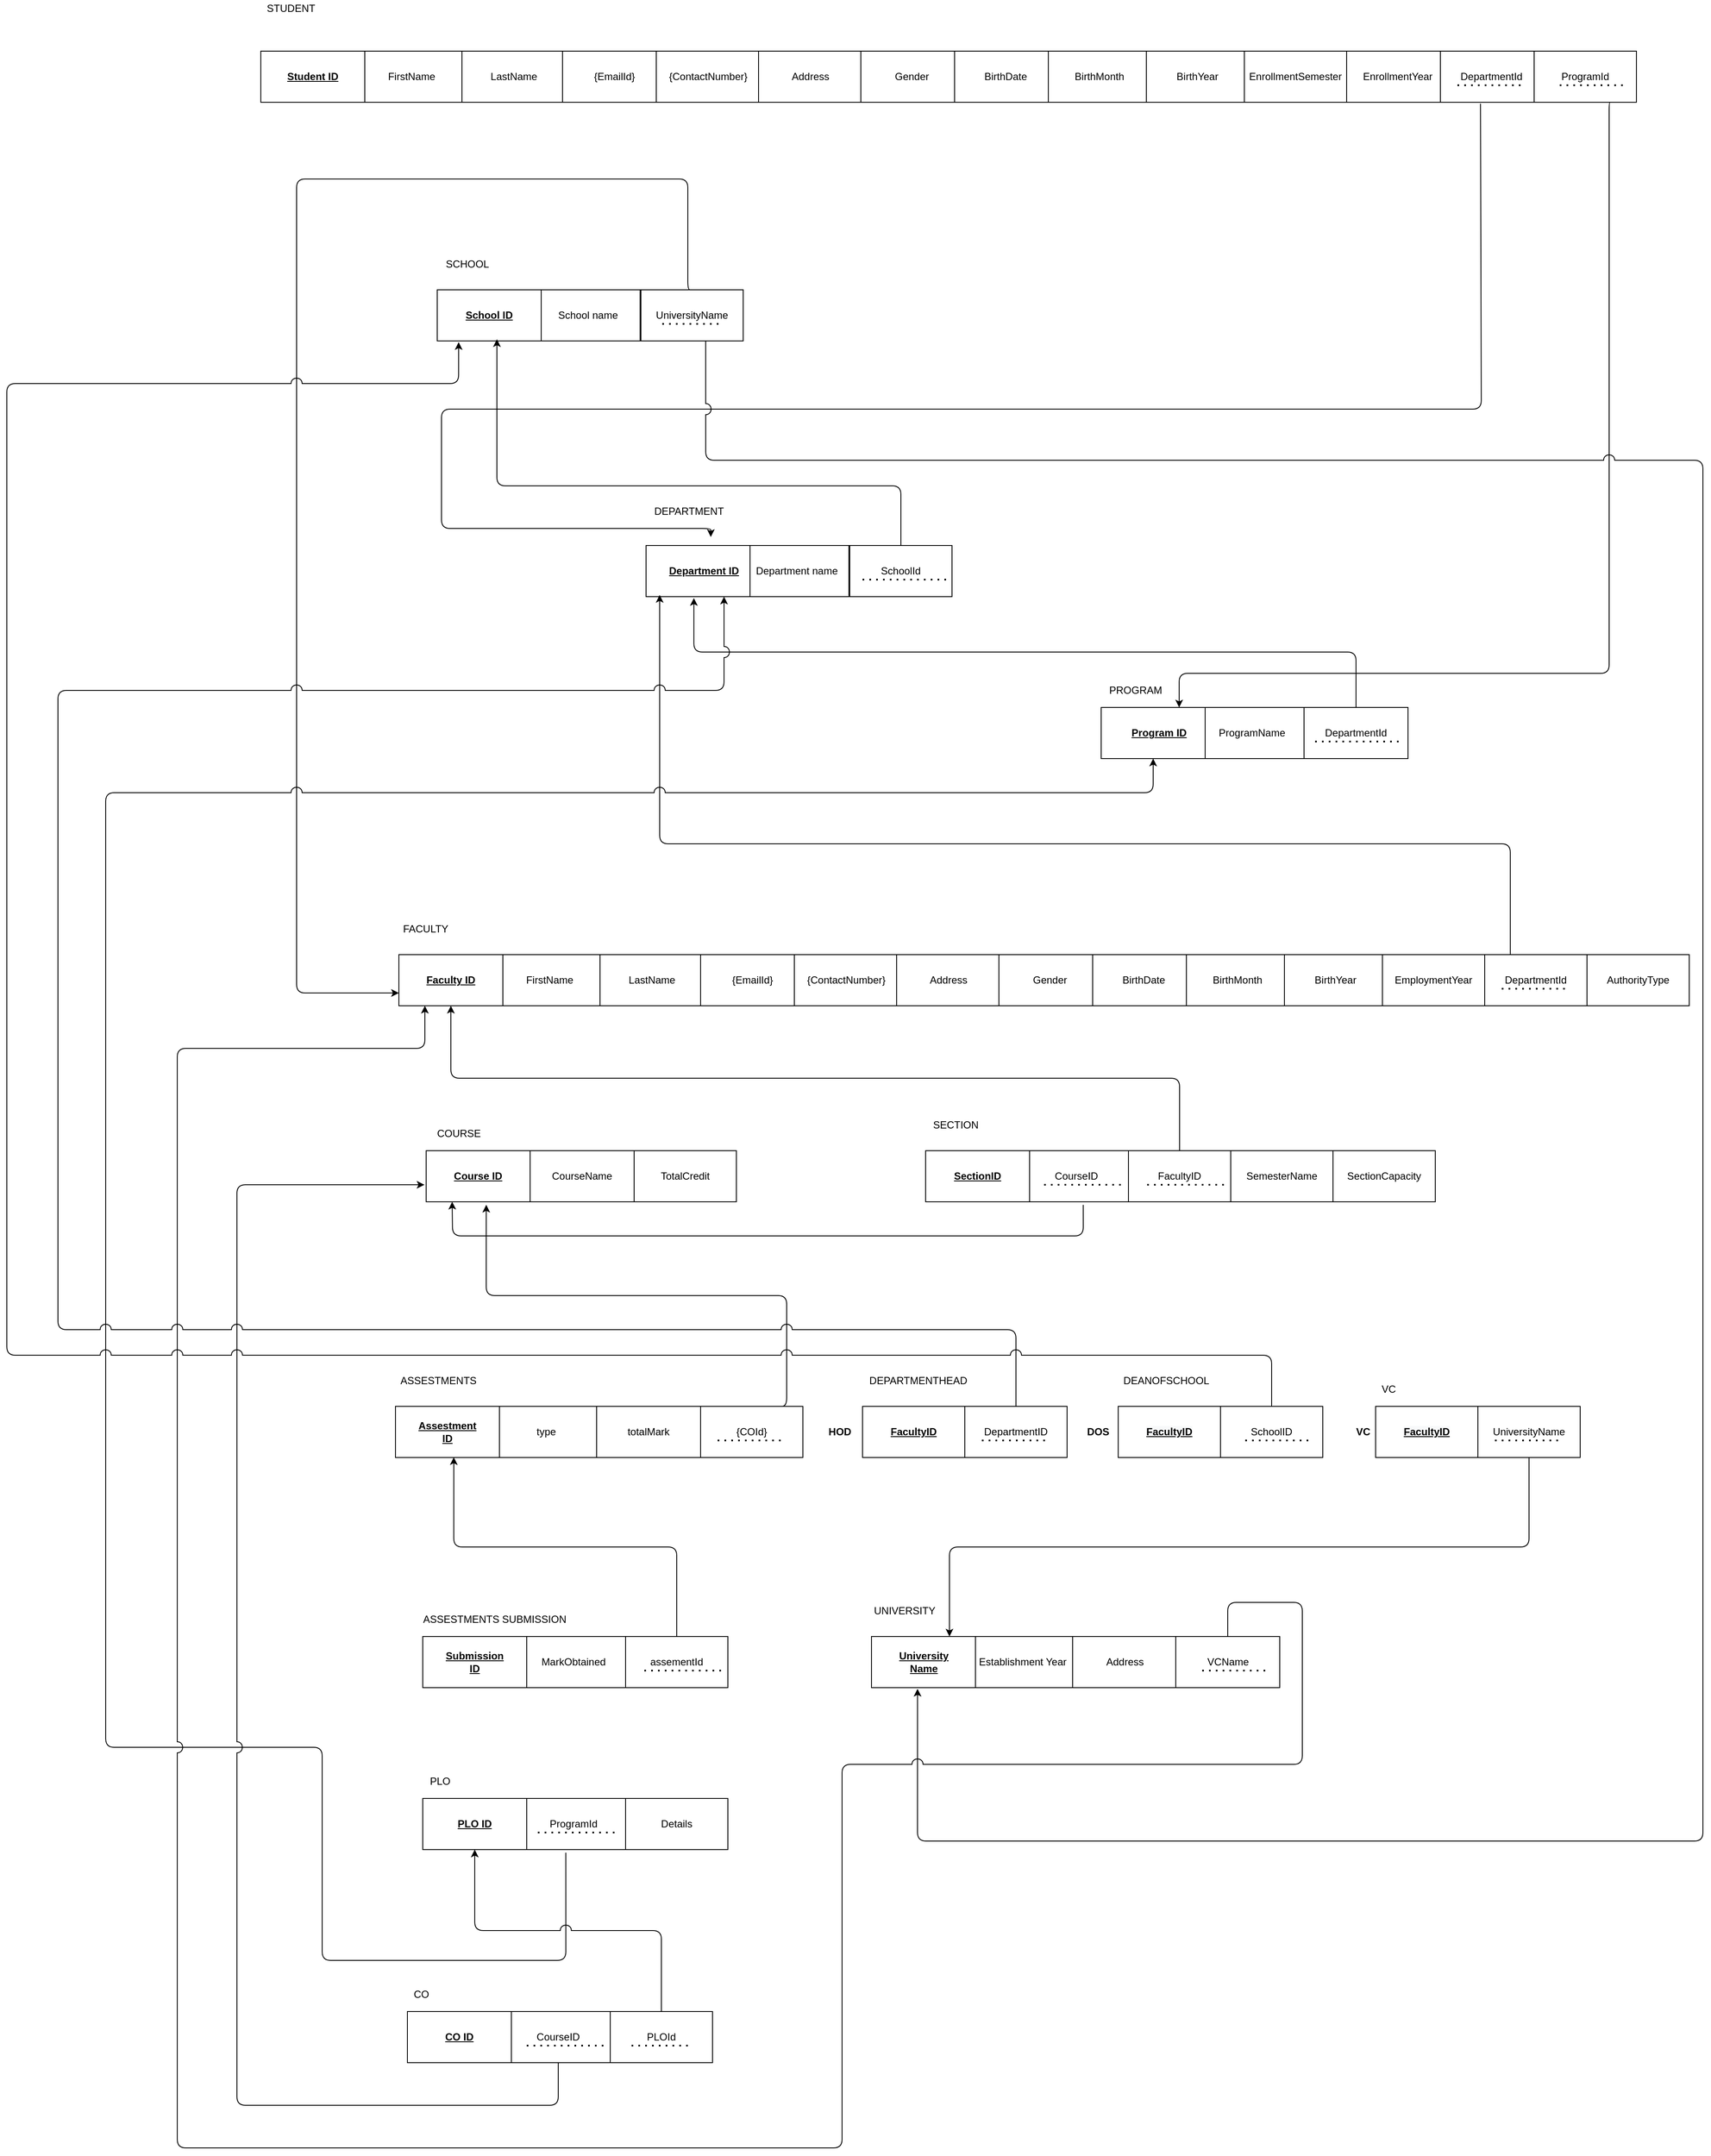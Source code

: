 <mxfile version="14.5.1" type="device"><diagram id="TLqkHAQ5XNs-BFpnqTvc" name="Page-1"><mxGraphModel dx="3694" dy="1644" grid="1" gridSize="10" guides="1" tooltips="1" connect="1" arrows="1" fold="1" page="1" pageScale="1" pageWidth="850" pageHeight="1100" math="0" shadow="0"><root><mxCell id="0"/><mxCell id="1" parent="0"/><mxCell id="iAF2rdNjsyLF4VbZeckE-56" value="" style="edgeStyle=orthogonalEdgeStyle;rounded=1;orthogonalLoop=1;jettySize=auto;html=1;" parent="1" edge="1"><mxGeometry relative="1" as="geometry"><mxPoint x="350" y="560" as="sourcePoint"/></mxGeometry></mxCell><mxCell id="iAF2rdNjsyLF4VbZeckE-72" value="STUDENT" style="text;html=1;align=center;verticalAlign=middle;resizable=0;points=[];autosize=1;strokeColor=none;" parent="1" vertex="1"><mxGeometry x="-82" y="290" width="70" height="20" as="geometry"/></mxCell><mxCell id="iAF2rdNjsyLF4VbZeckE-84" value="FirstName" style="rounded=0;whiteSpace=wrap;html=1;" parent="1" vertex="1"><mxGeometry x="34" y="350" width="122" height="60" as="geometry"/></mxCell><mxCell id="iAF2rdNjsyLF4VbZeckE-85" value="" style="rounded=0;whiteSpace=wrap;html=1;" parent="1" vertex="1"><mxGeometry x="-82" y="350" width="122" height="60" as="geometry"/></mxCell><mxCell id="iAF2rdNjsyLF4VbZeckE-86" value="LastName" style="rounded=0;whiteSpace=wrap;html=1;" parent="1" vertex="1"><mxGeometry x="154" y="350" width="122" height="60" as="geometry"/></mxCell><mxCell id="iAF2rdNjsyLF4VbZeckE-87" value="&lt;b&gt;&lt;u&gt;Student ID&lt;/u&gt;&lt;/b&gt;" style="text;html=1;strokeColor=none;fillColor=none;align=center;verticalAlign=middle;whiteSpace=wrap;rounded=0;" parent="1" vertex="1"><mxGeometry x="-56" y="370" width="70" height="20" as="geometry"/></mxCell><mxCell id="iAF2rdNjsyLF4VbZeckE-88" value="{EmailId}" style="whiteSpace=wrap;html=1;" parent="1" vertex="1"><mxGeometry x="272" y="350" width="122" height="60" as="geometry"/></mxCell><mxCell id="iAF2rdNjsyLF4VbZeckE-89" value="{ContactNumber}" style="whiteSpace=wrap;html=1;" parent="1" vertex="1"><mxGeometry x="382" y="350" width="122" height="60" as="geometry"/></mxCell><mxCell id="iAF2rdNjsyLF4VbZeckE-90" value="Address" style="whiteSpace=wrap;html=1;" parent="1" vertex="1"><mxGeometry x="502" y="350" width="122" height="60" as="geometry"/></mxCell><mxCell id="iAF2rdNjsyLF4VbZeckE-91" value="Gender" style="whiteSpace=wrap;html=1;" parent="1" vertex="1"><mxGeometry x="622" y="350" width="120" height="60" as="geometry"/></mxCell><mxCell id="iAF2rdNjsyLF4VbZeckE-92" value="BirthDate" style="whiteSpace=wrap;html=1;" parent="1" vertex="1"><mxGeometry x="732" y="350" width="120" height="60" as="geometry"/></mxCell><mxCell id="iAF2rdNjsyLF4VbZeckE-93" value="BirthMonth" style="whiteSpace=wrap;html=1;" parent="1" vertex="1"><mxGeometry x="842" y="350" width="120" height="60" as="geometry"/></mxCell><mxCell id="iAF2rdNjsyLF4VbZeckE-94" value="BirthYear" style="whiteSpace=wrap;html=1;" parent="1" vertex="1"><mxGeometry x="957" y="350" width="120" height="60" as="geometry"/></mxCell><mxCell id="iAF2rdNjsyLF4VbZeckE-95" value="EnrollmentSemester" style="whiteSpace=wrap;html=1;" parent="1" vertex="1"><mxGeometry x="1072" y="350" width="120" height="60" as="geometry"/></mxCell><mxCell id="iAF2rdNjsyLF4VbZeckE-96" value="" style="edgeStyle=orthogonalEdgeStyle;rounded=1;orthogonalLoop=1;jettySize=auto;html=1;" parent="1" source="iAF2rdNjsyLF4VbZeckE-97" edge="1"><mxGeometry relative="1" as="geometry"><mxPoint x="1532.0" y="380" as="targetPoint"/></mxGeometry></mxCell><mxCell id="iAF2rdNjsyLF4VbZeckE-97" value="EnrollmentYear" style="whiteSpace=wrap;html=1;" parent="1" vertex="1"><mxGeometry x="1192" y="350" width="120" height="60" as="geometry"/></mxCell><mxCell id="iAF2rdNjsyLF4VbZeckE-131" style="edgeStyle=orthogonalEdgeStyle;rounded=1;orthogonalLoop=1;jettySize=auto;html=1;entryX=0.76;entryY=2;entryDx=0;entryDy=0;entryPerimeter=0;exitX=0.392;exitY=1.027;exitDx=0;exitDy=0;exitPerimeter=0;" parent="1" source="iAF2rdNjsyLF4VbZeckE-98" target="iAF2rdNjsyLF4VbZeckE-118" edge="1"><mxGeometry relative="1" as="geometry"><Array as="points"><mxPoint x="1350" y="770"/><mxPoint x="130" y="770"/><mxPoint x="130" y="910"/><mxPoint x="446" y="910"/></Array><mxPoint x="1350" y="460" as="sourcePoint"/></mxGeometry></mxCell><mxCell id="iAF2rdNjsyLF4VbZeckE-98" value="DepartmentId" style="whiteSpace=wrap;html=1;" parent="1" vertex="1"><mxGeometry x="1302" y="350" width="120" height="60" as="geometry"/></mxCell><mxCell id="iAF2rdNjsyLF4VbZeckE-99" value="" style="endArrow=none;dashed=1;html=1;dashPattern=1 3;strokeWidth=2;" parent="1" edge="1"><mxGeometry width="50" height="50" relative="1" as="geometry"><mxPoint x="1322" y="390" as="sourcePoint"/><mxPoint x="1402" y="390" as="targetPoint"/><Array as="points"><mxPoint x="1392" y="390"/></Array></mxGeometry></mxCell><mxCell id="iAF2rdNjsyLF4VbZeckE-132" style="edgeStyle=orthogonalEdgeStyle;rounded=1;orthogonalLoop=1;jettySize=auto;html=1;exitX=0.75;exitY=1;exitDx=0;exitDy=0;entryX=0.75;entryY=0;entryDx=0;entryDy=0;jumpStyle=arc;jumpSize=13;" parent="1" source="iAF2rdNjsyLF4VbZeckE-100" target="iAF2rdNjsyLF4VbZeckE-123" edge="1"><mxGeometry relative="1" as="geometry"><mxPoint x="650" y="1140" as="targetPoint"/><Array as="points"><mxPoint x="1500" y="410"/><mxPoint x="1500" y="1080"/><mxPoint x="996" y="1080"/></Array></mxGeometry></mxCell><mxCell id="iAF2rdNjsyLF4VbZeckE-100" value="ProgramId" style="whiteSpace=wrap;html=1;" parent="1" vertex="1"><mxGeometry x="1412" y="350" width="120" height="60" as="geometry"/></mxCell><mxCell id="iAF2rdNjsyLF4VbZeckE-101" value="" style="endArrow=none;dashed=1;html=1;dashPattern=1 3;strokeWidth=2;" parent="1" edge="1"><mxGeometry width="50" height="50" relative="1" as="geometry"><mxPoint x="1442" y="390" as="sourcePoint"/><mxPoint x="1522" y="390" as="targetPoint"/></mxGeometry></mxCell><mxCell id="iAF2rdNjsyLF4VbZeckE-103" value="SCHOOL" style="text;html=1;align=center;verticalAlign=middle;resizable=0;points=[];autosize=1;strokeColor=none;" parent="1" vertex="1"><mxGeometry x="125" y="590" width="70" height="20" as="geometry"/></mxCell><mxCell id="iAF2rdNjsyLF4VbZeckE-104" value="School name" style="rounded=0;whiteSpace=wrap;html=1;" parent="1" vertex="1"><mxGeometry x="241" y="630" width="122" height="60" as="geometry"/></mxCell><mxCell id="iAF2rdNjsyLF4VbZeckE-105" value="" style="rounded=0;whiteSpace=wrap;html=1;" parent="1" vertex="1"><mxGeometry x="125" y="630" width="122" height="60" as="geometry"/></mxCell><mxCell id="iAF2rdNjsyLF4VbZeckE-106" value="&lt;u&gt;&lt;b&gt;School ID&lt;br&gt;&lt;/b&gt;&lt;/u&gt;" style="text;html=1;strokeColor=none;fillColor=none;align=center;verticalAlign=middle;whiteSpace=wrap;rounded=0;" parent="1" vertex="1"><mxGeometry x="151" y="650" width="70" height="20" as="geometry"/></mxCell><mxCell id="iAF2rdNjsyLF4VbZeckE-154" style="edgeStyle=orthogonalEdgeStyle;rounded=1;jumpStyle=arc;jumpSize=13;orthogonalLoop=1;jettySize=auto;html=1;exitX=0.5;exitY=0;exitDx=0;exitDy=0;entryX=0;entryY=0.75;entryDx=0;entryDy=0;" parent="1" source="iAF2rdNjsyLF4VbZeckE-108" target="iAF2rdNjsyLF4VbZeckE-135" edge="1"><mxGeometry relative="1" as="geometry"><mxPoint x="-170" y="1460" as="targetPoint"/><Array as="points"><mxPoint x="419" y="630"/><mxPoint x="419" y="500"/><mxPoint x="-40" y="500"/><mxPoint x="-40" y="1455"/></Array><mxPoint x="419" y="810" as="sourcePoint"/></mxGeometry></mxCell><mxCell id="iAF2rdNjsyLF4VbZeckE-242" style="edgeStyle=orthogonalEdgeStyle;rounded=1;jumpStyle=arc;jumpSize=13;orthogonalLoop=1;jettySize=auto;html=1;exitX=0.633;exitY=1;exitDx=0;exitDy=0;entryX=0.443;entryY=1.023;entryDx=0;entryDy=0;exitPerimeter=0;entryPerimeter=0;" parent="1" source="iAF2rdNjsyLF4VbZeckE-108" target="iAF2rdNjsyLF4VbZeckE-230" edge="1"><mxGeometry relative="1" as="geometry"><mxPoint x="1650" y="3750" as="targetPoint"/><Array as="points"><mxPoint x="440" y="830"/><mxPoint x="1610" y="830"/><mxPoint x="1610" y="2450"/><mxPoint x="689" y="2450"/></Array></mxGeometry></mxCell><mxCell id="iAF2rdNjsyLF4VbZeckE-108" value="UniversityName" style="whiteSpace=wrap;html=1;" parent="1" vertex="1"><mxGeometry x="364" y="630" width="120" height="60" as="geometry"/></mxCell><mxCell id="iAF2rdNjsyLF4VbZeckE-111" value="Department name" style="rounded=0;whiteSpace=wrap;html=1;" parent="1" vertex="1"><mxGeometry x="486" y="930" width="122" height="60" as="geometry"/></mxCell><mxCell id="iAF2rdNjsyLF4VbZeckE-112" value="" style="rounded=0;whiteSpace=wrap;html=1;" parent="1" vertex="1"><mxGeometry x="370" y="930" width="122" height="60" as="geometry"/></mxCell><mxCell id="iAF2rdNjsyLF4VbZeckE-113" value="&lt;u&gt;&lt;b&gt;Department ID&lt;br&gt;&lt;/b&gt;&lt;/u&gt;" style="text;html=1;strokeColor=none;fillColor=none;align=center;verticalAlign=middle;whiteSpace=wrap;rounded=0;" parent="1" vertex="1"><mxGeometry x="396" y="950" width="84" height="20" as="geometry"/></mxCell><mxCell id="iAF2rdNjsyLF4VbZeckE-121" style="edgeStyle=orthogonalEdgeStyle;rounded=1;orthogonalLoop=1;jettySize=auto;html=1;exitX=0.5;exitY=0;exitDx=0;exitDy=0;entryX=0.574;entryY=0.967;entryDx=0;entryDy=0;entryPerimeter=0;" parent="1" source="iAF2rdNjsyLF4VbZeckE-115" target="iAF2rdNjsyLF4VbZeckE-105" edge="1"><mxGeometry relative="1" as="geometry"><Array as="points"><mxPoint x="669" y="860"/><mxPoint x="195" y="860"/></Array></mxGeometry></mxCell><mxCell id="iAF2rdNjsyLF4VbZeckE-115" value="SchoolId" style="whiteSpace=wrap;html=1;" parent="1" vertex="1"><mxGeometry x="609" y="930" width="120" height="60" as="geometry"/></mxCell><mxCell id="iAF2rdNjsyLF4VbZeckE-117" value="" style="endArrow=none;dashed=1;html=1;dashPattern=1 3;strokeWidth=2;" parent="1" edge="1"><mxGeometry width="50" height="50" relative="1" as="geometry"><mxPoint x="624" y="970" as="sourcePoint"/><mxPoint x="724" y="970" as="targetPoint"/><Array as="points"><mxPoint x="674" y="970"/></Array></mxGeometry></mxCell><mxCell id="iAF2rdNjsyLF4VbZeckE-118" value="DEPARTMENT" style="text;html=1;align=center;verticalAlign=middle;resizable=0;points=[];autosize=1;strokeColor=none;" parent="1" vertex="1"><mxGeometry x="370" y="880" width="100" height="20" as="geometry"/></mxCell><mxCell id="iAF2rdNjsyLF4VbZeckE-122" value="ProgramName" style="rounded=0;whiteSpace=wrap;html=1;" parent="1" vertex="1"><mxGeometry x="1020" y="1120" width="122" height="60" as="geometry"/></mxCell><mxCell id="iAF2rdNjsyLF4VbZeckE-123" value="" style="rounded=0;whiteSpace=wrap;html=1;" parent="1" vertex="1"><mxGeometry x="904" y="1120" width="122" height="60" as="geometry"/></mxCell><mxCell id="iAF2rdNjsyLF4VbZeckE-124" value="&lt;u&gt;&lt;b&gt;Program ID&lt;br&gt;&lt;/b&gt;&lt;/u&gt;" style="text;html=1;strokeColor=none;fillColor=none;align=center;verticalAlign=middle;whiteSpace=wrap;rounded=0;" parent="1" vertex="1"><mxGeometry x="930" y="1140" width="84" height="20" as="geometry"/></mxCell><mxCell id="iAF2rdNjsyLF4VbZeckE-130" style="edgeStyle=orthogonalEdgeStyle;rounded=1;orthogonalLoop=1;jettySize=auto;html=1;exitX=0.5;exitY=0;exitDx=0;exitDy=0;entryX=0.46;entryY=1.028;entryDx=0;entryDy=0;entryPerimeter=0;" parent="1" source="iAF2rdNjsyLF4VbZeckE-125" target="iAF2rdNjsyLF4VbZeckE-112" edge="1"><mxGeometry relative="1" as="geometry"/></mxCell><mxCell id="iAF2rdNjsyLF4VbZeckE-125" value="DepartmentId" style="whiteSpace=wrap;html=1;" parent="1" vertex="1"><mxGeometry x="1142" y="1120" width="122" height="60" as="geometry"/></mxCell><mxCell id="iAF2rdNjsyLF4VbZeckE-126" value="" style="endArrow=none;dashed=1;html=1;dashPattern=1 3;strokeWidth=2;" parent="1" edge="1"><mxGeometry width="50" height="50" relative="1" as="geometry"><mxPoint x="1155" y="1160" as="sourcePoint"/><mxPoint x="1255" y="1160" as="targetPoint"/></mxGeometry></mxCell><mxCell id="iAF2rdNjsyLF4VbZeckE-127" value="PROGRAM" style="text;html=1;align=center;verticalAlign=middle;resizable=0;points=[];autosize=1;strokeColor=none;" parent="1" vertex="1"><mxGeometry x="904" y="1090" width="80" height="20" as="geometry"/></mxCell><mxCell id="iAF2rdNjsyLF4VbZeckE-133" value="FACULTY" style="text;html=1;align=center;verticalAlign=middle;resizable=0;points=[];autosize=1;strokeColor=none;" parent="1" vertex="1"><mxGeometry x="76" y="1370" width="70" height="20" as="geometry"/></mxCell><mxCell id="iAF2rdNjsyLF4VbZeckE-134" value="FirstName" style="rounded=0;whiteSpace=wrap;html=1;" parent="1" vertex="1"><mxGeometry x="196" y="1410" width="122" height="60" as="geometry"/></mxCell><mxCell id="iAF2rdNjsyLF4VbZeckE-135" value="" style="rounded=0;whiteSpace=wrap;html=1;" parent="1" vertex="1"><mxGeometry x="80" y="1410" width="122" height="60" as="geometry"/></mxCell><mxCell id="iAF2rdNjsyLF4VbZeckE-136" value="LastName" style="rounded=0;whiteSpace=wrap;html=1;" parent="1" vertex="1"><mxGeometry x="316" y="1410" width="122" height="60" as="geometry"/></mxCell><mxCell id="iAF2rdNjsyLF4VbZeckE-137" value="&lt;b&gt;&lt;u&gt;Faculty ID&lt;/u&gt;&lt;/b&gt;" style="text;html=1;strokeColor=none;fillColor=none;align=center;verticalAlign=middle;whiteSpace=wrap;rounded=0;" parent="1" vertex="1"><mxGeometry x="106" y="1430" width="70" height="20" as="geometry"/></mxCell><mxCell id="iAF2rdNjsyLF4VbZeckE-138" value="{EmailId}" style="whiteSpace=wrap;html=1;" parent="1" vertex="1"><mxGeometry x="434" y="1410" width="122" height="60" as="geometry"/></mxCell><mxCell id="iAF2rdNjsyLF4VbZeckE-139" value="{ContactNumber}" style="whiteSpace=wrap;html=1;" parent="1" vertex="1"><mxGeometry x="544" y="1410" width="122" height="60" as="geometry"/></mxCell><mxCell id="iAF2rdNjsyLF4VbZeckE-140" value="Address" style="whiteSpace=wrap;html=1;" parent="1" vertex="1"><mxGeometry x="664" y="1410" width="122" height="60" as="geometry"/></mxCell><mxCell id="iAF2rdNjsyLF4VbZeckE-141" value="Gender" style="whiteSpace=wrap;html=1;" parent="1" vertex="1"><mxGeometry x="784" y="1410" width="120" height="60" as="geometry"/></mxCell><mxCell id="iAF2rdNjsyLF4VbZeckE-142" value="BirthDate" style="whiteSpace=wrap;html=1;" parent="1" vertex="1"><mxGeometry x="894" y="1410" width="120" height="60" as="geometry"/></mxCell><mxCell id="iAF2rdNjsyLF4VbZeckE-143" value="BirthMonth" style="whiteSpace=wrap;html=1;" parent="1" vertex="1"><mxGeometry x="1004" y="1410" width="120" height="60" as="geometry"/></mxCell><mxCell id="iAF2rdNjsyLF4VbZeckE-144" value="BirthYear" style="whiteSpace=wrap;html=1;" parent="1" vertex="1"><mxGeometry x="1119" y="1410" width="120" height="60" as="geometry"/></mxCell><mxCell id="iAF2rdNjsyLF4VbZeckE-145" value="EmploymentYear" style="whiteSpace=wrap;html=1;" parent="1" vertex="1"><mxGeometry x="1234" y="1410" width="120" height="60" as="geometry"/></mxCell><mxCell id="iAF2rdNjsyLF4VbZeckE-152" style="edgeStyle=orthogonalEdgeStyle;rounded=1;jumpStyle=arc;jumpSize=13;orthogonalLoop=1;jettySize=auto;html=1;exitX=0.25;exitY=0;exitDx=0;exitDy=0;entryX=0.131;entryY=0.967;entryDx=0;entryDy=0;entryPerimeter=0;" parent="1" source="iAF2rdNjsyLF4VbZeckE-148" target="iAF2rdNjsyLF4VbZeckE-112" edge="1"><mxGeometry relative="1" as="geometry"><mxPoint x="-30" y="1150" as="targetPoint"/><Array as="points"><mxPoint x="1384" y="1280"/><mxPoint x="386" y="1280"/></Array></mxGeometry></mxCell><mxCell id="iAF2rdNjsyLF4VbZeckE-148" value="DepartmentId" style="whiteSpace=wrap;html=1;" parent="1" vertex="1"><mxGeometry x="1354" y="1410" width="120" height="60" as="geometry"/></mxCell><mxCell id="iAF2rdNjsyLF4VbZeckE-151" value="" style="endArrow=none;dashed=1;html=1;dashPattern=1 3;strokeWidth=2;" parent="1" edge="1"><mxGeometry width="50" height="50" relative="1" as="geometry"><mxPoint x="1374" y="1450" as="sourcePoint"/><mxPoint x="1454" y="1450" as="targetPoint"/></mxGeometry></mxCell><mxCell id="iAF2rdNjsyLF4VbZeckE-155" value="COURSE" style="text;html=1;align=center;verticalAlign=middle;resizable=0;points=[];autosize=1;strokeColor=none;" parent="1" vertex="1"><mxGeometry x="115" y="1610" width="70" height="20" as="geometry"/></mxCell><mxCell id="iAF2rdNjsyLF4VbZeckE-157" value="" style="rounded=0;whiteSpace=wrap;html=1;" parent="1" vertex="1"><mxGeometry x="112" y="1640" width="122" height="60" as="geometry"/></mxCell><mxCell id="iAF2rdNjsyLF4VbZeckE-159" value="&lt;b&gt;&lt;u&gt;Course ID&lt;br&gt;&lt;/u&gt;&lt;/b&gt;" style="text;html=1;strokeColor=none;fillColor=none;align=center;verticalAlign=middle;whiteSpace=wrap;rounded=0;" parent="1" vertex="1"><mxGeometry x="138" y="1660" width="70" height="20" as="geometry"/></mxCell><mxCell id="iAF2rdNjsyLF4VbZeckE-160" value="CourseName" style="whiteSpace=wrap;html=1;" parent="1" vertex="1"><mxGeometry x="234" y="1640" width="122" height="60" as="geometry"/></mxCell><mxCell id="iAF2rdNjsyLF4VbZeckE-162" value="TotalCredit" style="whiteSpace=wrap;html=1;" parent="1" vertex="1"><mxGeometry x="356" y="1640" width="120" height="60" as="geometry"/></mxCell><mxCell id="iAF2rdNjsyLF4VbZeckE-174" value="ASSESTMENTS" style="text;html=1;align=center;verticalAlign=middle;resizable=0;points=[];autosize=1;strokeColor=none;" parent="1" vertex="1"><mxGeometry x="76" y="1900" width="100" height="20" as="geometry"/></mxCell><mxCell id="iAF2rdNjsyLF4VbZeckE-176" value="type" style="rounded=0;whiteSpace=wrap;html=1;" parent="1" vertex="1"><mxGeometry x="192" y="1940" width="122" height="60" as="geometry"/></mxCell><mxCell id="iAF2rdNjsyLF4VbZeckE-177" value="" style="rounded=0;whiteSpace=wrap;html=1;" parent="1" vertex="1"><mxGeometry x="76" y="1940" width="122" height="60" as="geometry"/></mxCell><mxCell id="iAF2rdNjsyLF4VbZeckE-178" value="totalMark" style="rounded=0;whiteSpace=wrap;html=1;" parent="1" vertex="1"><mxGeometry x="312" y="1940" width="122" height="60" as="geometry"/></mxCell><mxCell id="iAF2rdNjsyLF4VbZeckE-179" value="&lt;b&gt;&lt;u&gt;Assestment ID&lt;/u&gt;&lt;/b&gt;" style="text;html=1;strokeColor=none;fillColor=none;align=center;verticalAlign=middle;whiteSpace=wrap;rounded=0;" parent="1" vertex="1"><mxGeometry x="102" y="1960" width="70" height="20" as="geometry"/></mxCell><mxCell id="iAF2rdNjsyLF4VbZeckE-185" style="edgeStyle=orthogonalEdgeStyle;rounded=1;jumpStyle=arc;jumpSize=13;orthogonalLoop=1;jettySize=auto;html=1;exitX=0.75;exitY=0;exitDx=0;exitDy=0;entryX=0.578;entryY=1.059;entryDx=0;entryDy=0;entryPerimeter=0;" parent="1" source="iAF2rdNjsyLF4VbZeckE-181" target="iAF2rdNjsyLF4VbZeckE-157" edge="1"><mxGeometry relative="1" as="geometry"><mxPoint x="535.412" y="1770" as="targetPoint"/><Array as="points"><mxPoint x="535" y="1940"/><mxPoint x="535" y="1810"/><mxPoint x="183" y="1810"/></Array><mxPoint x="535" y="2180" as="sourcePoint"/></mxGeometry></mxCell><mxCell id="iAF2rdNjsyLF4VbZeckE-181" value="{COId}" style="whiteSpace=wrap;html=1;" parent="1" vertex="1"><mxGeometry x="434" y="1940" width="120" height="60" as="geometry"/></mxCell><mxCell id="iAF2rdNjsyLF4VbZeckE-182" value="" style="endArrow=none;dashed=1;html=1;dashPattern=1 3;strokeWidth=2;" parent="1" edge="1"><mxGeometry width="50" height="50" relative="1" as="geometry"><mxPoint x="454" y="1980" as="sourcePoint"/><mxPoint x="534" y="1980" as="targetPoint"/></mxGeometry></mxCell><mxCell id="iAF2rdNjsyLF4VbZeckE-186" value="ASSESTMENTS SUBMISSION" style="text;html=1;align=center;verticalAlign=middle;resizable=0;points=[];autosize=1;strokeColor=none;" parent="1" vertex="1"><mxGeometry x="102" y="2180" width="180" height="20" as="geometry"/></mxCell><mxCell id="iAF2rdNjsyLF4VbZeckE-187" value="MarkObtained" style="rounded=0;whiteSpace=wrap;html=1;" parent="1" vertex="1"><mxGeometry x="224" y="2210" width="122" height="60" as="geometry"/></mxCell><mxCell id="iAF2rdNjsyLF4VbZeckE-188" value="" style="rounded=0;whiteSpace=wrap;html=1;" parent="1" vertex="1"><mxGeometry x="108" y="2210" width="122" height="60" as="geometry"/></mxCell><mxCell id="iAF2rdNjsyLF4VbZeckE-189" value="&lt;b&gt;&lt;u&gt;Submission ID&lt;/u&gt;&lt;/b&gt;" style="text;html=1;strokeColor=none;fillColor=none;align=center;verticalAlign=middle;whiteSpace=wrap;rounded=0;" parent="1" vertex="1"><mxGeometry x="134" y="2230" width="70" height="20" as="geometry"/></mxCell><mxCell id="iAF2rdNjsyLF4VbZeckE-193" style="edgeStyle=orthogonalEdgeStyle;rounded=1;jumpStyle=arc;jumpSize=13;orthogonalLoop=1;jettySize=auto;html=1;exitX=0.5;exitY=0;exitDx=0;exitDy=0;entryX=0.561;entryY=0.995;entryDx=0;entryDy=0;entryPerimeter=0;" parent="1" source="iAF2rdNjsyLF4VbZeckE-191" target="iAF2rdNjsyLF4VbZeckE-177" edge="1"><mxGeometry relative="1" as="geometry"/></mxCell><mxCell id="iAF2rdNjsyLF4VbZeckE-191" value="assementId" style="whiteSpace=wrap;html=1;" parent="1" vertex="1"><mxGeometry x="346" y="2210" width="120" height="60" as="geometry"/></mxCell><mxCell id="iAF2rdNjsyLF4VbZeckE-192" value="" style="endArrow=none;dashed=1;html=1;dashPattern=1 3;strokeWidth=2;" parent="1" edge="1"><mxGeometry width="50" height="50" relative="1" as="geometry"><mxPoint x="368" y="2250" as="sourcePoint"/><mxPoint x="458" y="2250" as="targetPoint"/></mxGeometry></mxCell><mxCell id="iAF2rdNjsyLF4VbZeckE-194" value="PLO" style="text;html=1;align=center;verticalAlign=middle;resizable=0;points=[];autosize=1;strokeColor=none;" parent="1" vertex="1"><mxGeometry x="108" y="2370" width="40" height="20" as="geometry"/></mxCell><mxCell id="iAF2rdNjsyLF4VbZeckE-201" style="edgeStyle=orthogonalEdgeStyle;rounded=1;jumpStyle=arc;jumpSize=13;orthogonalLoop=1;jettySize=auto;html=1;exitX=0.425;exitY=1.06;exitDx=0;exitDy=0;entryX=0.5;entryY=1;entryDx=0;entryDy=0;exitPerimeter=0;" parent="1" source="iAF2rdNjsyLF4VbZeckE-196" target="iAF2rdNjsyLF4VbZeckE-123" edge="1"><mxGeometry relative="1" as="geometry"><mxPoint x="-264" y="1990" as="targetPoint"/><Array as="points"><mxPoint x="276" y="2590"/><mxPoint x="-10" y="2590"/><mxPoint x="-10" y="2340"/><mxPoint x="-264" y="2340"/><mxPoint x="-264" y="1220"/><mxPoint x="965" y="1220"/></Array></mxGeometry></mxCell><mxCell id="iAF2rdNjsyLF4VbZeckE-196" value="ProgramId" style="rounded=0;whiteSpace=wrap;html=1;" parent="1" vertex="1"><mxGeometry x="224" y="2400" width="122" height="60" as="geometry"/></mxCell><mxCell id="iAF2rdNjsyLF4VbZeckE-197" value="" style="rounded=0;whiteSpace=wrap;html=1;" parent="1" vertex="1"><mxGeometry x="108" y="2400" width="122" height="60" as="geometry"/></mxCell><mxCell id="iAF2rdNjsyLF4VbZeckE-198" value="&lt;b&gt;&lt;u&gt;PLO ID&lt;/u&gt;&lt;/b&gt;" style="text;html=1;strokeColor=none;fillColor=none;align=center;verticalAlign=middle;whiteSpace=wrap;rounded=0;" parent="1" vertex="1"><mxGeometry x="134" y="2420" width="70" height="20" as="geometry"/></mxCell><mxCell id="iAF2rdNjsyLF4VbZeckE-199" value="Details" style="whiteSpace=wrap;html=1;" parent="1" vertex="1"><mxGeometry x="346" y="2400" width="120" height="60" as="geometry"/></mxCell><mxCell id="iAF2rdNjsyLF4VbZeckE-200" value="" style="endArrow=none;dashed=1;html=1;dashPattern=1 3;strokeWidth=2;" parent="1" edge="1"><mxGeometry width="50" height="50" relative="1" as="geometry"><mxPoint x="243" y="2440" as="sourcePoint"/><mxPoint x="333" y="2440" as="targetPoint"/></mxGeometry></mxCell><mxCell id="iAF2rdNjsyLF4VbZeckE-213" style="edgeStyle=orthogonalEdgeStyle;rounded=1;jumpStyle=arc;jumpSize=13;orthogonalLoop=1;jettySize=auto;html=1;exitX=0.5;exitY=1;exitDx=0;exitDy=0;" parent="1" source="iAF2rdNjsyLF4VbZeckE-203" edge="1"><mxGeometry relative="1" as="geometry"><mxPoint x="110" y="1680" as="targetPoint"/><Array as="points"><mxPoint x="267" y="2760"/><mxPoint x="-110" y="2760"/><mxPoint x="-110" y="1680"/></Array></mxGeometry></mxCell><mxCell id="iAF2rdNjsyLF4VbZeckE-203" value="CourseID" style="rounded=0;whiteSpace=wrap;html=1;" parent="1" vertex="1"><mxGeometry x="206" y="2650" width="122" height="60" as="geometry"/></mxCell><mxCell id="iAF2rdNjsyLF4VbZeckE-204" value="" style="rounded=0;whiteSpace=wrap;html=1;" parent="1" vertex="1"><mxGeometry x="90" y="2650" width="122" height="60" as="geometry"/></mxCell><mxCell id="iAF2rdNjsyLF4VbZeckE-205" value="&lt;b&gt;&lt;u&gt;CO ID&lt;/u&gt;&lt;/b&gt;" style="text;html=1;strokeColor=none;fillColor=none;align=center;verticalAlign=middle;whiteSpace=wrap;rounded=0;" parent="1" vertex="1"><mxGeometry x="116" y="2670" width="70" height="20" as="geometry"/></mxCell><mxCell id="iAF2rdNjsyLF4VbZeckE-214" style="edgeStyle=orthogonalEdgeStyle;rounded=1;jumpStyle=arc;jumpSize=13;orthogonalLoop=1;jettySize=auto;html=1;exitX=0.5;exitY=0;exitDx=0;exitDy=0;entryX=0.5;entryY=1;entryDx=0;entryDy=0;" parent="1" source="iAF2rdNjsyLF4VbZeckE-206" target="iAF2rdNjsyLF4VbZeckE-197" edge="1"><mxGeometry relative="1" as="geometry"/></mxCell><mxCell id="iAF2rdNjsyLF4VbZeckE-206" value="PLOId" style="whiteSpace=wrap;html=1;" parent="1" vertex="1"><mxGeometry x="328" y="2650" width="120" height="60" as="geometry"/></mxCell><mxCell id="iAF2rdNjsyLF4VbZeckE-207" value="" style="endArrow=none;dashed=1;html=1;dashPattern=1 3;strokeWidth=2;" parent="1" edge="1"><mxGeometry width="50" height="50" relative="1" as="geometry"><mxPoint x="230" y="2690.0" as="sourcePoint"/><mxPoint x="320" y="2690.0" as="targetPoint"/></mxGeometry></mxCell><mxCell id="iAF2rdNjsyLF4VbZeckE-208" value="CO" style="text;html=1;align=center;verticalAlign=middle;resizable=0;points=[];autosize=1;strokeColor=none;" parent="1" vertex="1"><mxGeometry x="91" y="2620" width="30" height="20" as="geometry"/></mxCell><mxCell id="iAF2rdNjsyLF4VbZeckE-212" value="" style="endArrow=none;dashed=1;html=1;dashPattern=1 3;strokeWidth=2;" parent="1" edge="1"><mxGeometry width="50" height="50" relative="1" as="geometry"><mxPoint x="353" y="2690" as="sourcePoint"/><mxPoint x="423" y="2690" as="targetPoint"/><Array as="points"><mxPoint x="393" y="2690"/></Array></mxGeometry></mxCell><mxCell id="iAF2rdNjsyLF4VbZeckE-228" value="UNIVERSITY" style="text;html=1;align=center;verticalAlign=middle;resizable=0;points=[];autosize=1;strokeColor=none;" parent="1" vertex="1"><mxGeometry x="628" y="2170" width="90" height="20" as="geometry"/></mxCell><mxCell id="iAF2rdNjsyLF4VbZeckE-229" value="Establishment Year" style="rounded=0;whiteSpace=wrap;html=1;" parent="1" vertex="1"><mxGeometry x="750.5" y="2210" width="122" height="60" as="geometry"/></mxCell><mxCell id="iAF2rdNjsyLF4VbZeckE-230" value="" style="rounded=0;whiteSpace=wrap;html=1;" parent="1" vertex="1"><mxGeometry x="634.5" y="2210" width="122" height="60" as="geometry"/></mxCell><mxCell id="iAF2rdNjsyLF4VbZeckE-231" value="Address" style="rounded=0;whiteSpace=wrap;html=1;" parent="1" vertex="1"><mxGeometry x="870.5" y="2210" width="122" height="60" as="geometry"/></mxCell><mxCell id="iAF2rdNjsyLF4VbZeckE-232" value="&lt;b&gt;&lt;u&gt;University Name&lt;/u&gt;&lt;/b&gt;" style="text;html=1;strokeColor=none;fillColor=none;align=center;verticalAlign=middle;whiteSpace=wrap;rounded=0;" parent="1" vertex="1"><mxGeometry x="660.5" y="2230" width="70" height="20" as="geometry"/></mxCell><mxCell id="iAF2rdNjsyLF4VbZeckE-241" style="edgeStyle=orthogonalEdgeStyle;rounded=1;jumpStyle=arc;jumpSize=13;orthogonalLoop=1;jettySize=auto;html=1;entryX=0.25;entryY=1;entryDx=0;entryDy=0;exitX=0.5;exitY=0;exitDx=0;exitDy=0;" parent="1" source="iAF2rdNjsyLF4VbZeckE-234" target="iAF2rdNjsyLF4VbZeckE-135" edge="1"><mxGeometry relative="1" as="geometry"><mxPoint x="-150" y="1400" as="targetPoint"/><Array as="points"><mxPoint x="1053" y="2170"/><mxPoint x="1140" y="2170"/><mxPoint x="1140" y="2360"/><mxPoint x="600" y="2360"/><mxPoint x="600" y="2810"/><mxPoint x="-180" y="2810"/><mxPoint x="-180" y="1520"/><mxPoint x="111" y="1520"/></Array><mxPoint x="1420" y="2560" as="sourcePoint"/></mxGeometry></mxCell><mxCell id="iAF2rdNjsyLF4VbZeckE-234" value="VCName" style="whiteSpace=wrap;html=1;" parent="1" vertex="1"><mxGeometry x="991.5" y="2210" width="122" height="60" as="geometry"/></mxCell><mxCell id="iAF2rdNjsyLF4VbZeckE-239" value="" style="endArrow=none;dashed=1;html=1;dashPattern=1 3;strokeWidth=2;" parent="1" edge="1"><mxGeometry width="50" height="50" relative="1" as="geometry"><mxPoint x="1022.5" y="2250" as="sourcePoint"/><mxPoint x="1102.5" y="2250" as="targetPoint"/></mxGeometry></mxCell><mxCell id="VSVc-goV0LE4fA34rdjV-1" value="" style="endArrow=none;dashed=1;html=1;dashPattern=1 3;strokeWidth=2;" edge="1" parent="1"><mxGeometry width="50" height="50" relative="1" as="geometry"><mxPoint x="389" y="670" as="sourcePoint"/><mxPoint x="459" y="670" as="targetPoint"/><Array as="points"/></mxGeometry></mxCell><mxCell id="VSVc-goV0LE4fA34rdjV-2" value="AuthorityType" style="rounded=0;whiteSpace=wrap;html=1;" vertex="1" parent="1"><mxGeometry x="1474" y="1410" width="120" height="60" as="geometry"/></mxCell><mxCell id="VSVc-goV0LE4fA34rdjV-3" value="CourseID" style="rounded=0;whiteSpace=wrap;html=1;" vertex="1" parent="1"><mxGeometry x="814" y="1640" width="122" height="60" as="geometry"/></mxCell><mxCell id="VSVc-goV0LE4fA34rdjV-4" value="" style="rounded=0;whiteSpace=wrap;html=1;" vertex="1" parent="1"><mxGeometry x="698" y="1640" width="122" height="60" as="geometry"/></mxCell><mxCell id="VSVc-goV0LE4fA34rdjV-5" value="&lt;b&gt;&lt;u&gt;SectionID&lt;/u&gt;&lt;/b&gt;" style="text;html=1;strokeColor=none;fillColor=none;align=center;verticalAlign=middle;whiteSpace=wrap;rounded=0;" vertex="1" parent="1"><mxGeometry x="724" y="1660" width="70" height="20" as="geometry"/></mxCell><mxCell id="VSVc-goV0LE4fA34rdjV-31" style="edgeStyle=orthogonalEdgeStyle;rounded=1;orthogonalLoop=1;jettySize=auto;html=1;exitX=0.5;exitY=0;exitDx=0;exitDy=0;entryX=0.5;entryY=1;entryDx=0;entryDy=0;" edge="1" parent="1" source="VSVc-goV0LE4fA34rdjV-6" target="iAF2rdNjsyLF4VbZeckE-135"><mxGeometry relative="1" as="geometry"/></mxCell><mxCell id="VSVc-goV0LE4fA34rdjV-6" value="FacultyID" style="whiteSpace=wrap;html=1;" vertex="1" parent="1"><mxGeometry x="936" y="1640" width="120" height="60" as="geometry"/></mxCell><mxCell id="VSVc-goV0LE4fA34rdjV-7" value="" style="endArrow=none;dashed=1;html=1;dashPattern=1 3;strokeWidth=2;" edge="1" parent="1"><mxGeometry width="50" height="50" relative="1" as="geometry"><mxPoint x="958" y="1680" as="sourcePoint"/><mxPoint x="1048" y="1680" as="targetPoint"/></mxGeometry></mxCell><mxCell id="VSVc-goV0LE4fA34rdjV-9" value="" style="endArrow=none;dashed=1;html=1;dashPattern=1 3;strokeWidth=2;" edge="1" parent="1"><mxGeometry width="50" height="50" relative="1" as="geometry"><mxPoint x="837" y="1680" as="sourcePoint"/><mxPoint x="927" y="1680" as="targetPoint"/></mxGeometry></mxCell><mxCell id="VSVc-goV0LE4fA34rdjV-10" value="SemesterName" style="rounded=0;whiteSpace=wrap;html=1;" vertex="1" parent="1"><mxGeometry x="1056" y="1640" width="120" height="60" as="geometry"/></mxCell><mxCell id="VSVc-goV0LE4fA34rdjV-11" value="SectionCapacity" style="rounded=0;whiteSpace=wrap;html=1;" vertex="1" parent="1"><mxGeometry x="1176" y="1640" width="120" height="60" as="geometry"/></mxCell><mxCell id="VSVc-goV0LE4fA34rdjV-12" value="&lt;b&gt;&lt;u&gt;FacultyID&lt;/u&gt;&lt;/b&gt;" style="rounded=0;whiteSpace=wrap;html=1;" vertex="1" parent="1"><mxGeometry x="624" y="1940" width="120" height="60" as="geometry"/></mxCell><mxCell id="VSVc-goV0LE4fA34rdjV-32" style="edgeStyle=orthogonalEdgeStyle;rounded=1;orthogonalLoop=1;jettySize=auto;html=1;exitX=0.5;exitY=0;exitDx=0;exitDy=0;entryX=0.75;entryY=1;entryDx=0;entryDy=0;jumpStyle=arc;jumpSize=13;" edge="1" parent="1" source="VSVc-goV0LE4fA34rdjV-13" target="iAF2rdNjsyLF4VbZeckE-112"><mxGeometry relative="1" as="geometry"><mxPoint x="462" y="1020" as="targetPoint"/><Array as="points"><mxPoint x="804" y="1850"/><mxPoint x="-320" y="1850"/><mxPoint x="-320" y="1100"/><mxPoint x="462" y="1100"/></Array></mxGeometry></mxCell><mxCell id="VSVc-goV0LE4fA34rdjV-13" value="DepartmentID" style="rounded=0;whiteSpace=wrap;html=1;" vertex="1" parent="1"><mxGeometry x="744" y="1940" width="120" height="60" as="geometry"/></mxCell><mxCell id="VSVc-goV0LE4fA34rdjV-14" value="&#10;&#10;&lt;b style=&quot;color: rgb(0, 0, 0); font-family: helvetica; font-size: 12px; font-style: normal; letter-spacing: normal; text-align: center; text-indent: 0px; text-transform: none; word-spacing: 0px; background-color: rgb(248, 249, 250);&quot;&gt;&lt;u&gt;FacultyID&lt;/u&gt;&lt;/b&gt;&#10;&#10;" style="rounded=0;whiteSpace=wrap;html=1;" vertex="1" parent="1"><mxGeometry x="924" y="1940" width="120" height="60" as="geometry"/></mxCell><mxCell id="VSVc-goV0LE4fA34rdjV-33" style="edgeStyle=orthogonalEdgeStyle;rounded=1;jumpStyle=arc;jumpSize=13;orthogonalLoop=1;jettySize=auto;html=1;exitX=0.5;exitY=0;exitDx=0;exitDy=0;entryX=0.206;entryY=1.023;entryDx=0;entryDy=0;entryPerimeter=0;" edge="1" parent="1" source="VSVc-goV0LE4fA34rdjV-15" target="iAF2rdNjsyLF4VbZeckE-105"><mxGeometry relative="1" as="geometry"><mxPoint x="150" y="730" as="targetPoint"/><Array as="points"><mxPoint x="1104" y="1880"/><mxPoint x="-380" y="1880"/><mxPoint x="-380" y="740"/><mxPoint x="150" y="740"/></Array></mxGeometry></mxCell><mxCell id="VSVc-goV0LE4fA34rdjV-15" value="SchoolID" style="rounded=0;whiteSpace=wrap;html=1;" vertex="1" parent="1"><mxGeometry x="1044" y="1940" width="120" height="60" as="geometry"/></mxCell><mxCell id="VSVc-goV0LE4fA34rdjV-16" value="&#10;&#10;&lt;b style=&quot;color: rgb(0, 0, 0); font-family: helvetica; font-size: 12px; font-style: normal; letter-spacing: normal; text-align: center; text-indent: 0px; text-transform: none; word-spacing: 0px; background-color: rgb(248, 249, 250);&quot;&gt;&lt;u&gt;FacultyID&lt;/u&gt;&lt;/b&gt;&#10;&#10;" style="rounded=0;whiteSpace=wrap;html=1;" vertex="1" parent="1"><mxGeometry x="1226" y="1940" width="120" height="60" as="geometry"/></mxCell><mxCell id="VSVc-goV0LE4fA34rdjV-34" style="edgeStyle=orthogonalEdgeStyle;rounded=1;jumpStyle=arc;jumpSize=13;orthogonalLoop=1;jettySize=auto;html=1;exitX=0.5;exitY=1;exitDx=0;exitDy=0;entryX=0.75;entryY=0;entryDx=0;entryDy=0;" edge="1" parent="1" source="VSVc-goV0LE4fA34rdjV-17" target="iAF2rdNjsyLF4VbZeckE-230"><mxGeometry relative="1" as="geometry"/></mxCell><mxCell id="VSVc-goV0LE4fA34rdjV-17" value="UniversityName" style="rounded=0;whiteSpace=wrap;html=1;" vertex="1" parent="1"><mxGeometry x="1346" y="1940" width="120" height="60" as="geometry"/></mxCell><mxCell id="VSVc-goV0LE4fA34rdjV-18" value="DEPARTMENTHEAD" style="text;html=1;align=center;verticalAlign=middle;resizable=0;points=[];autosize=1;" vertex="1" parent="1"><mxGeometry x="624" y="1900" width="130" height="20" as="geometry"/></mxCell><mxCell id="VSVc-goV0LE4fA34rdjV-20" value="" style="endArrow=none;dashed=1;html=1;dashPattern=1 3;strokeWidth=2;" edge="1" parent="1"><mxGeometry width="50" height="50" relative="1" as="geometry"><mxPoint x="764" y="1980" as="sourcePoint"/><mxPoint x="844" y="1980" as="targetPoint"/></mxGeometry></mxCell><mxCell id="VSVc-goV0LE4fA34rdjV-21" value="DEANOFSCHOOL" style="text;html=1;align=center;verticalAlign=middle;resizable=0;points=[];autosize=1;" vertex="1" parent="1"><mxGeometry x="920" y="1900" width="120" height="20" as="geometry"/></mxCell><mxCell id="VSVc-goV0LE4fA34rdjV-22" value="VC" style="text;html=1;align=center;verticalAlign=middle;resizable=0;points=[];autosize=1;" vertex="1" parent="1"><mxGeometry x="1226" y="1910" width="30" height="20" as="geometry"/></mxCell><mxCell id="VSVc-goV0LE4fA34rdjV-23" value="" style="endArrow=none;dashed=1;html=1;dashPattern=1 3;strokeWidth=2;" edge="1" parent="1"><mxGeometry width="50" height="50" relative="1" as="geometry"><mxPoint x="1073" y="1980" as="sourcePoint"/><mxPoint x="1153" y="1980" as="targetPoint"/></mxGeometry></mxCell><mxCell id="VSVc-goV0LE4fA34rdjV-24" value="" style="endArrow=none;dashed=1;html=1;dashPattern=1 3;strokeWidth=2;" edge="1" parent="1"><mxGeometry width="50" height="50" relative="1" as="geometry"><mxPoint x="1366" y="1980" as="sourcePoint"/><mxPoint x="1446" y="1980" as="targetPoint"/></mxGeometry></mxCell><mxCell id="VSVc-goV0LE4fA34rdjV-25" value="&lt;b&gt;HOD&lt;/b&gt;" style="text;html=1;align=center;verticalAlign=middle;resizable=0;points=[];autosize=1;" vertex="1" parent="1"><mxGeometry x="577" y="1960" width="40" height="20" as="geometry"/></mxCell><mxCell id="VSVc-goV0LE4fA34rdjV-26" value="&lt;b&gt;DOS&lt;/b&gt;" style="text;html=1;align=center;verticalAlign=middle;resizable=0;points=[];autosize=1;" vertex="1" parent="1"><mxGeometry x="880" y="1960" width="40" height="20" as="geometry"/></mxCell><mxCell id="VSVc-goV0LE4fA34rdjV-27" value="&lt;b&gt;VC&lt;/b&gt;" style="text;html=1;align=center;verticalAlign=middle;resizable=0;points=[];autosize=1;" vertex="1" parent="1"><mxGeometry x="1196" y="1960" width="30" height="20" as="geometry"/></mxCell><mxCell id="VSVc-goV0LE4fA34rdjV-28" value="" style="endArrow=classic;html=1;entryX=0.25;entryY=1;entryDx=0;entryDy=0;exitX=0.565;exitY=1.06;exitDx=0;exitDy=0;exitPerimeter=0;" edge="1" parent="1" source="VSVc-goV0LE4fA34rdjV-3" target="iAF2rdNjsyLF4VbZeckE-157"><mxGeometry width="50" height="50" relative="1" as="geometry"><mxPoint x="630" y="1600" as="sourcePoint"/><mxPoint x="680" y="1550" as="targetPoint"/><Array as="points"><mxPoint x="883" y="1740"/><mxPoint x="143" y="1740"/></Array></mxGeometry></mxCell><mxCell id="VSVc-goV0LE4fA34rdjV-35" value="SECTION" style="text;html=1;align=center;verticalAlign=middle;resizable=0;points=[];autosize=1;" vertex="1" parent="1"><mxGeometry x="698" y="1600" width="70" height="20" as="geometry"/></mxCell></root></mxGraphModel></diagram></mxfile>